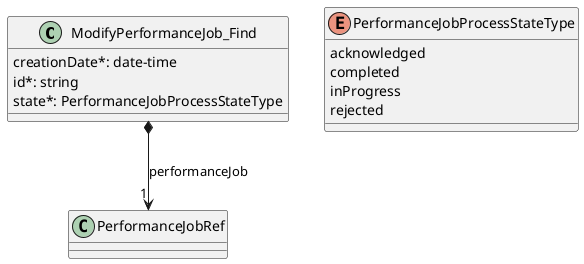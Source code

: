 @startuml useCase10Model

class ModifyPerformanceJob_Find {

    creationDate*: date-time
    id*: string
    state*: PerformanceJobProcessStateType
}

ModifyPerformanceJob_Find *-->"1" PerformanceJobRef : performanceJob

enum PerformanceJobProcessStateType {

    acknowledged
    completed
    inProgress
    rejected
}

@enduml